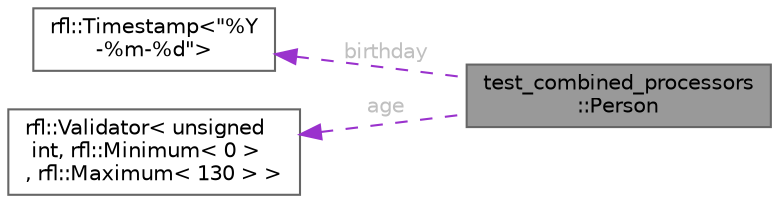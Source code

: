 digraph "test_combined_processors::Person"
{
 // LATEX_PDF_SIZE
  bgcolor="transparent";
  edge [fontname=Helvetica,fontsize=10,labelfontname=Helvetica,labelfontsize=10];
  node [fontname=Helvetica,fontsize=10,shape=box,height=0.2,width=0.4];
  rankdir="LR";
  Node1 [id="Node000001",label="test_combined_processors\l::Person",height=0.2,width=0.4,color="gray40", fillcolor="grey60", style="filled", fontcolor="black",tooltip=" "];
  Node2 -> Node1 [id="edge3_Node000001_Node000002",dir="back",color="darkorchid3",style="dashed",tooltip=" ",label=" birthday",fontcolor="grey" ];
  Node2 [id="Node000002",label="rfl::Timestamp\<\"%Y\l-%m-%d\"\>",height=0.2,width=0.4,color="gray40", fillcolor="white", style="filled",URL="$classrfl_1_1_timestamp.html",tooltip=" "];
  Node3 -> Node1 [id="edge4_Node000001_Node000003",dir="back",color="darkorchid3",style="dashed",tooltip=" ",label=" age",fontcolor="grey" ];
  Node3 [id="Node000003",label="rfl::Validator\< unsigned\l int, rfl::Minimum\< 0 \>\l, rfl::Maximum\< 130 \> \>",height=0.2,width=0.4,color="gray40", fillcolor="white", style="filled",URL="$structrfl_1_1_validator.html",tooltip=" "];
}
